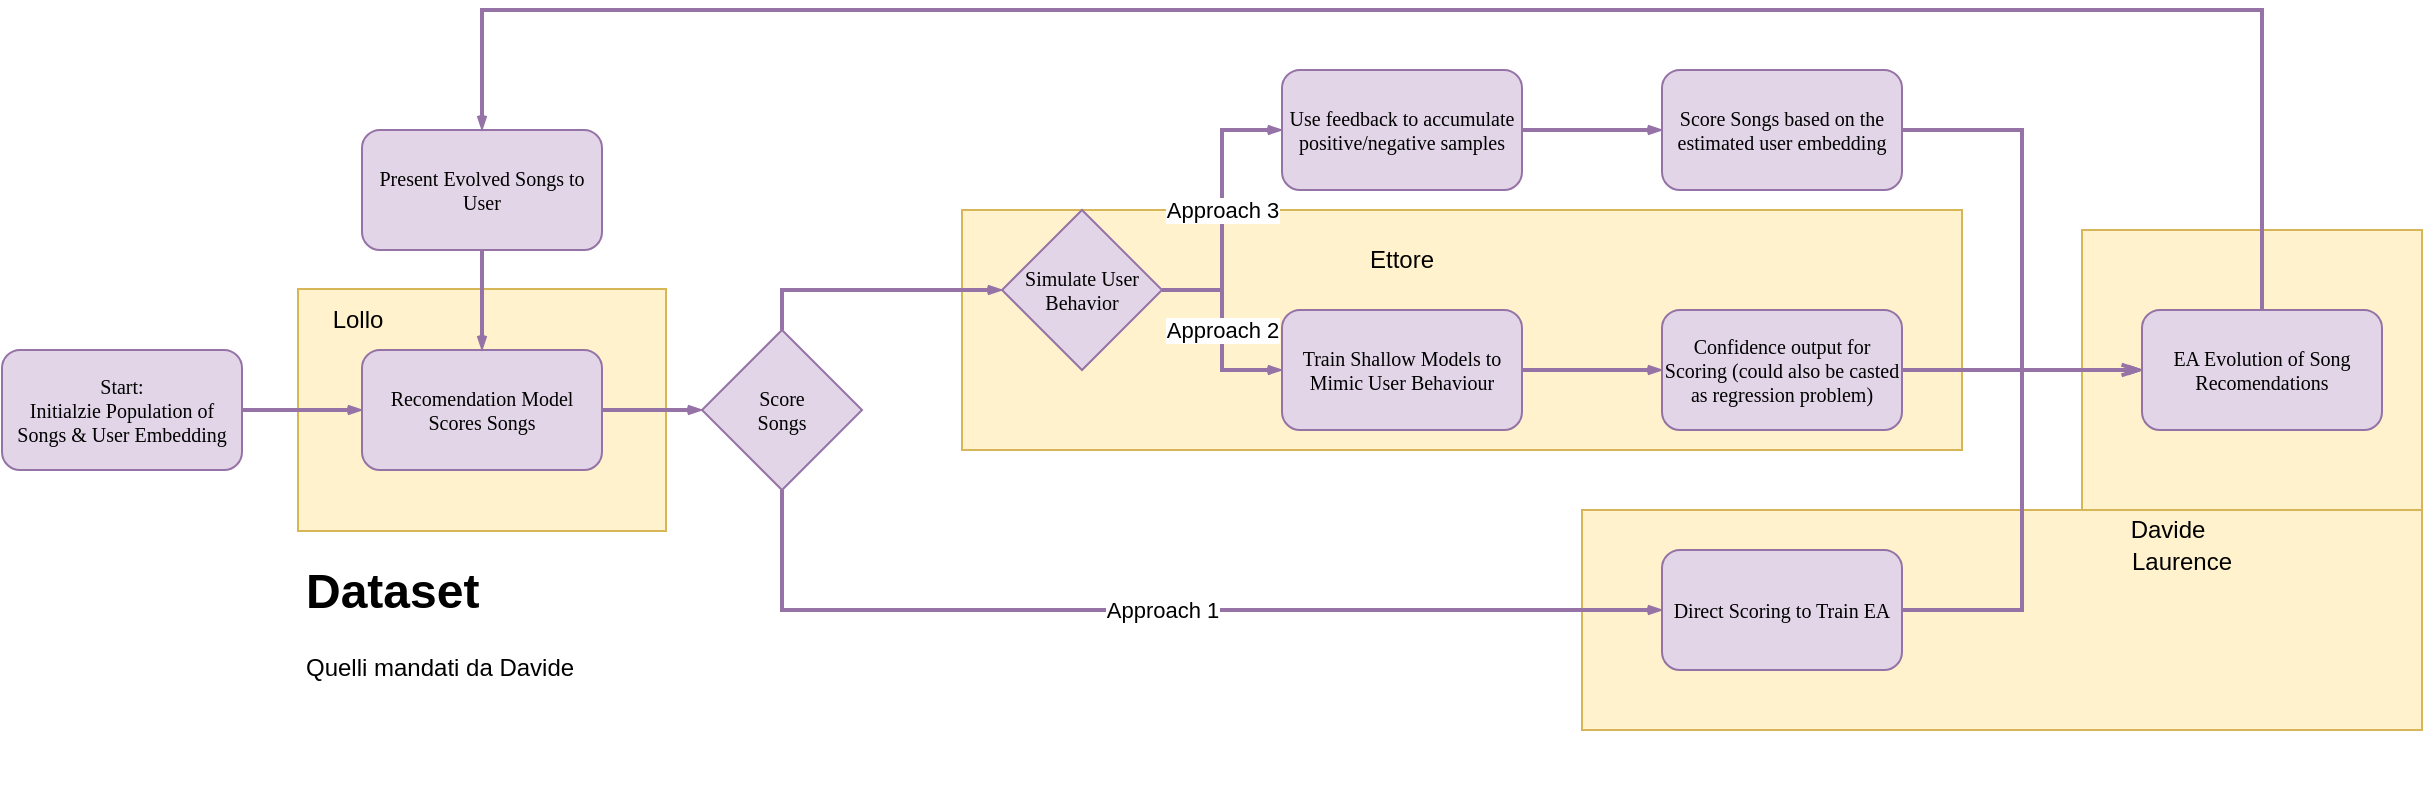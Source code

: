 <mxfile version="24.8.1">
  <diagram name="Page-1" id="5qk1M9Fl1hlWYoU_ZyAV">
    <mxGraphModel dx="733" dy="781" grid="1" gridSize="10" guides="1" tooltips="1" connect="1" arrows="1" fold="1" page="1" pageScale="1" pageWidth="850" pageHeight="1100" math="0" shadow="0">
      <root>
        <mxCell id="0" />
        <mxCell id="1" parent="0" />
        <mxCell id="CBEwIlwH5FtXZjfvDgn--34" value="" style="rounded=0;whiteSpace=wrap;html=1;fillColor=#fff2cc;strokeColor=#d6b656;" vertex="1" parent="1">
          <mxGeometry x="1150" y="290" width="170" height="140" as="geometry" />
        </mxCell>
        <mxCell id="CBEwIlwH5FtXZjfvDgn--33" value="" style="rounded=0;whiteSpace=wrap;html=1;fillColor=#fff2cc;strokeColor=#d6b656;" vertex="1" parent="1">
          <mxGeometry x="900" y="430" width="420" height="110" as="geometry" />
        </mxCell>
        <mxCell id="CBEwIlwH5FtXZjfvDgn--32" value="" style="rounded=0;whiteSpace=wrap;html=1;fillColor=#fff2cc;strokeColor=#d6b656;" vertex="1" parent="1">
          <mxGeometry x="590" y="280" width="500" height="120" as="geometry" />
        </mxCell>
        <mxCell id="CBEwIlwH5FtXZjfvDgn--31" value="" style="rounded=0;whiteSpace=wrap;html=1;fillColor=#fff2cc;strokeColor=#d6b656;" vertex="1" parent="1">
          <mxGeometry x="258" y="319.5" width="184" height="121" as="geometry" />
        </mxCell>
        <mxCell id="CBEwIlwH5FtXZjfvDgn--21" style="edgeStyle=orthogonalEdgeStyle;rounded=0;orthogonalLoop=1;jettySize=auto;html=1;exitX=1;exitY=0.5;exitDx=0;exitDy=0;entryX=0;entryY=0.5;entryDx=0;entryDy=0;strokeWidth=2;fillColor=#e1d5e7;strokeColor=#9673a6;endSize=3;startSize=3;endArrow=openThin;endFill=0;" edge="1" parent="1" source="CBEwIlwH5FtXZjfvDgn--1" target="CBEwIlwH5FtXZjfvDgn--2">
          <mxGeometry relative="1" as="geometry" />
        </mxCell>
        <mxCell id="CBEwIlwH5FtXZjfvDgn--1" value="&lt;div style=&quot;font-size: 10px;&quot;&gt;Start:&lt;/div&gt;&lt;div style=&quot;font-size: 10px;&quot;&gt;Initialzie Population of Songs &amp;amp; User Embedding&lt;br style=&quot;font-size: 10px;&quot;&gt;&lt;/div&gt;" style="rounded=1;whiteSpace=wrap;html=1;fillColor=#e1d5e7;strokeColor=#9673a6;strokeWidth=1;fontFamily=Verdana;fontSize=10;fontStyle=0" vertex="1" parent="1">
          <mxGeometry x="110" y="350" width="120" height="60" as="geometry" />
        </mxCell>
        <mxCell id="CBEwIlwH5FtXZjfvDgn--22" style="edgeStyle=orthogonalEdgeStyle;rounded=0;orthogonalLoop=1;jettySize=auto;html=1;exitX=1;exitY=0.5;exitDx=0;exitDy=0;entryX=0;entryY=0.5;entryDx=0;entryDy=0;strokeWidth=2;fillColor=#e1d5e7;strokeColor=#9673a6;endSize=3;startSize=3;endArrow=openThin;endFill=0;" edge="1" parent="1" source="CBEwIlwH5FtXZjfvDgn--2" target="CBEwIlwH5FtXZjfvDgn--4">
          <mxGeometry relative="1" as="geometry" />
        </mxCell>
        <mxCell id="CBEwIlwH5FtXZjfvDgn--2" value="Recomendation Model Scores Songs" style="rounded=1;whiteSpace=wrap;html=1;fillColor=#e1d5e7;strokeColor=#9673a6;strokeWidth=1;fontFamily=Verdana;fontSize=10;fontStyle=0" vertex="1" parent="1">
          <mxGeometry x="290" y="350" width="120" height="60" as="geometry" />
        </mxCell>
        <mxCell id="CBEwIlwH5FtXZjfvDgn--24" value="" style="edgeStyle=orthogonalEdgeStyle;rounded=0;orthogonalLoop=1;jettySize=auto;html=1;strokeWidth=2;fillColor=#e1d5e7;strokeColor=#9673a6;endSize=3;startSize=3;endArrow=openThin;endFill=0;" edge="1" parent="1" source="CBEwIlwH5FtXZjfvDgn--3" target="CBEwIlwH5FtXZjfvDgn--2">
          <mxGeometry relative="1" as="geometry" />
        </mxCell>
        <mxCell id="CBEwIlwH5FtXZjfvDgn--3" value="Present Evolved Songs to User" style="rounded=1;whiteSpace=wrap;html=1;fillColor=#e1d5e7;strokeColor=#9673a6;strokeWidth=1;fontFamily=Verdana;fontSize=10;fontStyle=0" vertex="1" parent="1">
          <mxGeometry x="290" y="240" width="120" height="60" as="geometry" />
        </mxCell>
        <mxCell id="CBEwIlwH5FtXZjfvDgn--19" style="edgeStyle=orthogonalEdgeStyle;rounded=0;orthogonalLoop=1;jettySize=auto;html=1;exitX=0.5;exitY=0;exitDx=0;exitDy=0;entryX=0;entryY=0.5;entryDx=0;entryDy=0;strokeWidth=2;fillColor=#e1d5e7;strokeColor=#9673a6;endSize=3;startSize=3;endArrow=openThin;endFill=0;" edge="1" parent="1" source="CBEwIlwH5FtXZjfvDgn--4" target="CBEwIlwH5FtXZjfvDgn--5">
          <mxGeometry relative="1" as="geometry" />
        </mxCell>
        <mxCell id="CBEwIlwH5FtXZjfvDgn--20" value="Approach 1" style="edgeStyle=orthogonalEdgeStyle;rounded=0;orthogonalLoop=1;jettySize=auto;html=1;exitX=0.5;exitY=1;exitDx=0;exitDy=0;entryX=0;entryY=0.5;entryDx=0;entryDy=0;strokeWidth=2;fillColor=#e1d5e7;strokeColor=#9673a6;endSize=3;startSize=3;endArrow=openThin;endFill=0;" edge="1" parent="1" source="CBEwIlwH5FtXZjfvDgn--4" target="CBEwIlwH5FtXZjfvDgn--10">
          <mxGeometry relative="1" as="geometry" />
        </mxCell>
        <mxCell id="CBEwIlwH5FtXZjfvDgn--4" value="&lt;div style=&quot;font-size: 10px;&quot;&gt;Score&lt;/div&gt;&lt;div style=&quot;font-size: 10px;&quot;&gt;Songs&lt;br style=&quot;font-size: 10px;&quot;&gt;&lt;/div&gt;" style="rhombus;whiteSpace=wrap;html=1;fillColor=#e1d5e7;strokeColor=#9673a6;strokeWidth=1;fontFamily=Verdana;fontSize=10;fontStyle=0" vertex="1" parent="1">
          <mxGeometry x="460" y="340" width="80" height="80" as="geometry" />
        </mxCell>
        <mxCell id="CBEwIlwH5FtXZjfvDgn--17" value="&lt;div&gt;Approach 3&lt;/div&gt;" style="edgeStyle=orthogonalEdgeStyle;rounded=0;orthogonalLoop=1;jettySize=auto;html=1;exitX=1;exitY=0.5;exitDx=0;exitDy=0;entryX=0;entryY=0.5;entryDx=0;entryDy=0;strokeWidth=2;fillColor=#e1d5e7;strokeColor=#9673a6;endSize=3;startSize=3;endArrow=openThin;endFill=0;" edge="1" parent="1" source="CBEwIlwH5FtXZjfvDgn--5" target="CBEwIlwH5FtXZjfvDgn--6">
          <mxGeometry relative="1" as="geometry" />
        </mxCell>
        <mxCell id="CBEwIlwH5FtXZjfvDgn--18" value="Approach 2" style="edgeStyle=orthogonalEdgeStyle;rounded=0;orthogonalLoop=1;jettySize=auto;html=1;exitX=1;exitY=0.5;exitDx=0;exitDy=0;entryX=0;entryY=0.5;entryDx=0;entryDy=0;strokeWidth=2;fillColor=#e1d5e7;strokeColor=#9673a6;endSize=3;startSize=3;endArrow=openThin;endFill=0;" edge="1" parent="1" source="CBEwIlwH5FtXZjfvDgn--5" target="CBEwIlwH5FtXZjfvDgn--8">
          <mxGeometry relative="1" as="geometry" />
        </mxCell>
        <mxCell id="CBEwIlwH5FtXZjfvDgn--5" value="Simulate User Behavior" style="rhombus;whiteSpace=wrap;html=1;fillColor=#e1d5e7;strokeColor=#9673a6;strokeWidth=1;fontFamily=Verdana;fontSize=10;fontStyle=0" vertex="1" parent="1">
          <mxGeometry x="610" y="280" width="80" height="80" as="geometry" />
        </mxCell>
        <mxCell id="CBEwIlwH5FtXZjfvDgn--15" style="edgeStyle=orthogonalEdgeStyle;rounded=0;orthogonalLoop=1;jettySize=auto;html=1;exitX=1;exitY=0.5;exitDx=0;exitDy=0;entryX=0;entryY=0.5;entryDx=0;entryDy=0;strokeWidth=2;fillColor=#e1d5e7;strokeColor=#9673a6;endSize=3;startSize=3;endArrow=openThin;endFill=0;" edge="1" parent="1" source="CBEwIlwH5FtXZjfvDgn--6" target="CBEwIlwH5FtXZjfvDgn--7">
          <mxGeometry relative="1" as="geometry" />
        </mxCell>
        <mxCell id="CBEwIlwH5FtXZjfvDgn--6" value="Use feedback to accumulate positive/negative samples" style="rounded=1;whiteSpace=wrap;html=1;fillColor=#e1d5e7;strokeColor=#9673a6;strokeWidth=1;fontFamily=Verdana;fontSize=10;fontStyle=0" vertex="1" parent="1">
          <mxGeometry x="750" y="210" width="120" height="60" as="geometry" />
        </mxCell>
        <mxCell id="CBEwIlwH5FtXZjfvDgn--13" style="edgeStyle=orthogonalEdgeStyle;rounded=0;orthogonalLoop=1;jettySize=auto;html=1;exitX=1;exitY=0.5;exitDx=0;exitDy=0;entryX=0;entryY=0.5;entryDx=0;entryDy=0;strokeWidth=2;fillColor=#e1d5e7;strokeColor=#9673a6;endSize=3;startSize=3;endArrow=openThin;endFill=0;" edge="1" parent="1" source="CBEwIlwH5FtXZjfvDgn--7" target="CBEwIlwH5FtXZjfvDgn--11">
          <mxGeometry relative="1" as="geometry" />
        </mxCell>
        <mxCell id="CBEwIlwH5FtXZjfvDgn--7" value="Score Songs based on the estimated user embedding" style="rounded=1;whiteSpace=wrap;html=1;fillColor=#e1d5e7;strokeColor=#9673a6;strokeWidth=1;fontFamily=Verdana;fontSize=10;fontStyle=0" vertex="1" parent="1">
          <mxGeometry x="940" y="210" width="120" height="60" as="geometry" />
        </mxCell>
        <mxCell id="CBEwIlwH5FtXZjfvDgn--16" style="edgeStyle=orthogonalEdgeStyle;rounded=0;orthogonalLoop=1;jettySize=auto;html=1;exitX=1;exitY=0.5;exitDx=0;exitDy=0;entryX=0;entryY=0.5;entryDx=0;entryDy=0;strokeWidth=2;fillColor=#e1d5e7;strokeColor=#9673a6;endSize=3;startSize=3;endArrow=openThin;endFill=0;" edge="1" parent="1" source="CBEwIlwH5FtXZjfvDgn--8" target="CBEwIlwH5FtXZjfvDgn--9">
          <mxGeometry relative="1" as="geometry" />
        </mxCell>
        <mxCell id="CBEwIlwH5FtXZjfvDgn--8" value="Train Shallow Models to Mimic User Behaviour" style="rounded=1;whiteSpace=wrap;html=1;fillColor=#e1d5e7;strokeColor=#9673a6;strokeWidth=1;fontFamily=Verdana;fontSize=10;fontStyle=0" vertex="1" parent="1">
          <mxGeometry x="750" y="330" width="120" height="60" as="geometry" />
        </mxCell>
        <mxCell id="CBEwIlwH5FtXZjfvDgn--12" style="edgeStyle=orthogonalEdgeStyle;rounded=0;orthogonalLoop=1;jettySize=auto;html=1;exitX=1;exitY=0.5;exitDx=0;exitDy=0;entryX=0;entryY=0.5;entryDx=0;entryDy=0;strokeWidth=2;fillColor=#e1d5e7;strokeColor=#9673a6;endArrow=openThin;endFill=0;" edge="1" parent="1" source="CBEwIlwH5FtXZjfvDgn--9" target="CBEwIlwH5FtXZjfvDgn--11">
          <mxGeometry relative="1" as="geometry" />
        </mxCell>
        <mxCell id="CBEwIlwH5FtXZjfvDgn--9" value="Confidence output for Scoring (could also be casted as regression problem)" style="rounded=1;whiteSpace=wrap;html=1;fillColor=#e1d5e7;strokeColor=#9673a6;strokeWidth=1;fontFamily=Verdana;fontSize=10;fontStyle=0" vertex="1" parent="1">
          <mxGeometry x="940" y="330" width="120" height="60" as="geometry" />
        </mxCell>
        <mxCell id="CBEwIlwH5FtXZjfvDgn--14" style="edgeStyle=orthogonalEdgeStyle;rounded=0;orthogonalLoop=1;jettySize=auto;html=1;exitX=1;exitY=0.5;exitDx=0;exitDy=0;entryX=0;entryY=0.5;entryDx=0;entryDy=0;strokeWidth=2;fillColor=#e1d5e7;strokeColor=#9673a6;endSize=3;startSize=3;endArrow=openThin;endFill=0;" edge="1" parent="1" source="CBEwIlwH5FtXZjfvDgn--10" target="CBEwIlwH5FtXZjfvDgn--11">
          <mxGeometry relative="1" as="geometry" />
        </mxCell>
        <mxCell id="CBEwIlwH5FtXZjfvDgn--10" value="Direct Scoring to Train EA" style="rounded=1;whiteSpace=wrap;html=1;fillColor=#e1d5e7;strokeColor=#9673a6;strokeWidth=1;fontFamily=Verdana;fontSize=10;fontStyle=0" vertex="1" parent="1">
          <mxGeometry x="940" y="450" width="120" height="60" as="geometry" />
        </mxCell>
        <mxCell id="CBEwIlwH5FtXZjfvDgn--23" style="edgeStyle=orthogonalEdgeStyle;rounded=0;orthogonalLoop=1;jettySize=auto;html=1;exitX=0.5;exitY=0;exitDx=0;exitDy=0;entryX=0.5;entryY=0;entryDx=0;entryDy=0;strokeWidth=2;fillColor=#e1d5e7;strokeColor=#9673a6;endSize=3;startSize=3;endArrow=openThin;endFill=0;" edge="1" parent="1" source="CBEwIlwH5FtXZjfvDgn--11" target="CBEwIlwH5FtXZjfvDgn--3">
          <mxGeometry relative="1" as="geometry">
            <Array as="points">
              <mxPoint x="1240" y="180" />
              <mxPoint x="350" y="180" />
            </Array>
          </mxGeometry>
        </mxCell>
        <mxCell id="CBEwIlwH5FtXZjfvDgn--11" value="EA Evolution of Song Recomendations" style="rounded=1;whiteSpace=wrap;html=1;fillColor=#e1d5e7;strokeColor=#9673a6;strokeWidth=1;fontFamily=Verdana;fontSize=10;fontStyle=0" vertex="1" parent="1">
          <mxGeometry x="1180" y="330" width="120" height="60" as="geometry" />
        </mxCell>
        <mxCell id="CBEwIlwH5FtXZjfvDgn--36" value="Lollo" style="text;html=1;align=center;verticalAlign=middle;whiteSpace=wrap;rounded=0;" vertex="1" parent="1">
          <mxGeometry x="258" y="319.5" width="60" height="30" as="geometry" />
        </mxCell>
        <mxCell id="CBEwIlwH5FtXZjfvDgn--37" value="&lt;h1 style=&quot;margin-top: 0px;&quot;&gt;Dataset&lt;/h1&gt;&lt;p&gt;Quelli mandati da Davide&lt;/p&gt;&lt;p&gt;&lt;br&gt;&lt;/p&gt;" style="text;html=1;whiteSpace=wrap;overflow=hidden;rounded=0;" vertex="1" parent="1">
          <mxGeometry x="260" y="450" width="180" height="120" as="geometry" />
        </mxCell>
        <mxCell id="CBEwIlwH5FtXZjfvDgn--38" value="Laurence" style="text;html=1;align=center;verticalAlign=middle;whiteSpace=wrap;rounded=0;" vertex="1" parent="1">
          <mxGeometry x="1170" y="440.5" width="60" height="30" as="geometry" />
        </mxCell>
        <mxCell id="CBEwIlwH5FtXZjfvDgn--39" value="Ettore" style="text;html=1;align=center;verticalAlign=middle;whiteSpace=wrap;rounded=0;" vertex="1" parent="1">
          <mxGeometry x="780" y="289.5" width="60" height="30" as="geometry" />
        </mxCell>
        <mxCell id="CBEwIlwH5FtXZjfvDgn--40" value="Davide" style="text;html=1;align=center;verticalAlign=middle;whiteSpace=wrap;rounded=0;" vertex="1" parent="1">
          <mxGeometry x="1163" y="425" width="60" height="30" as="geometry" />
        </mxCell>
      </root>
    </mxGraphModel>
  </diagram>
</mxfile>
